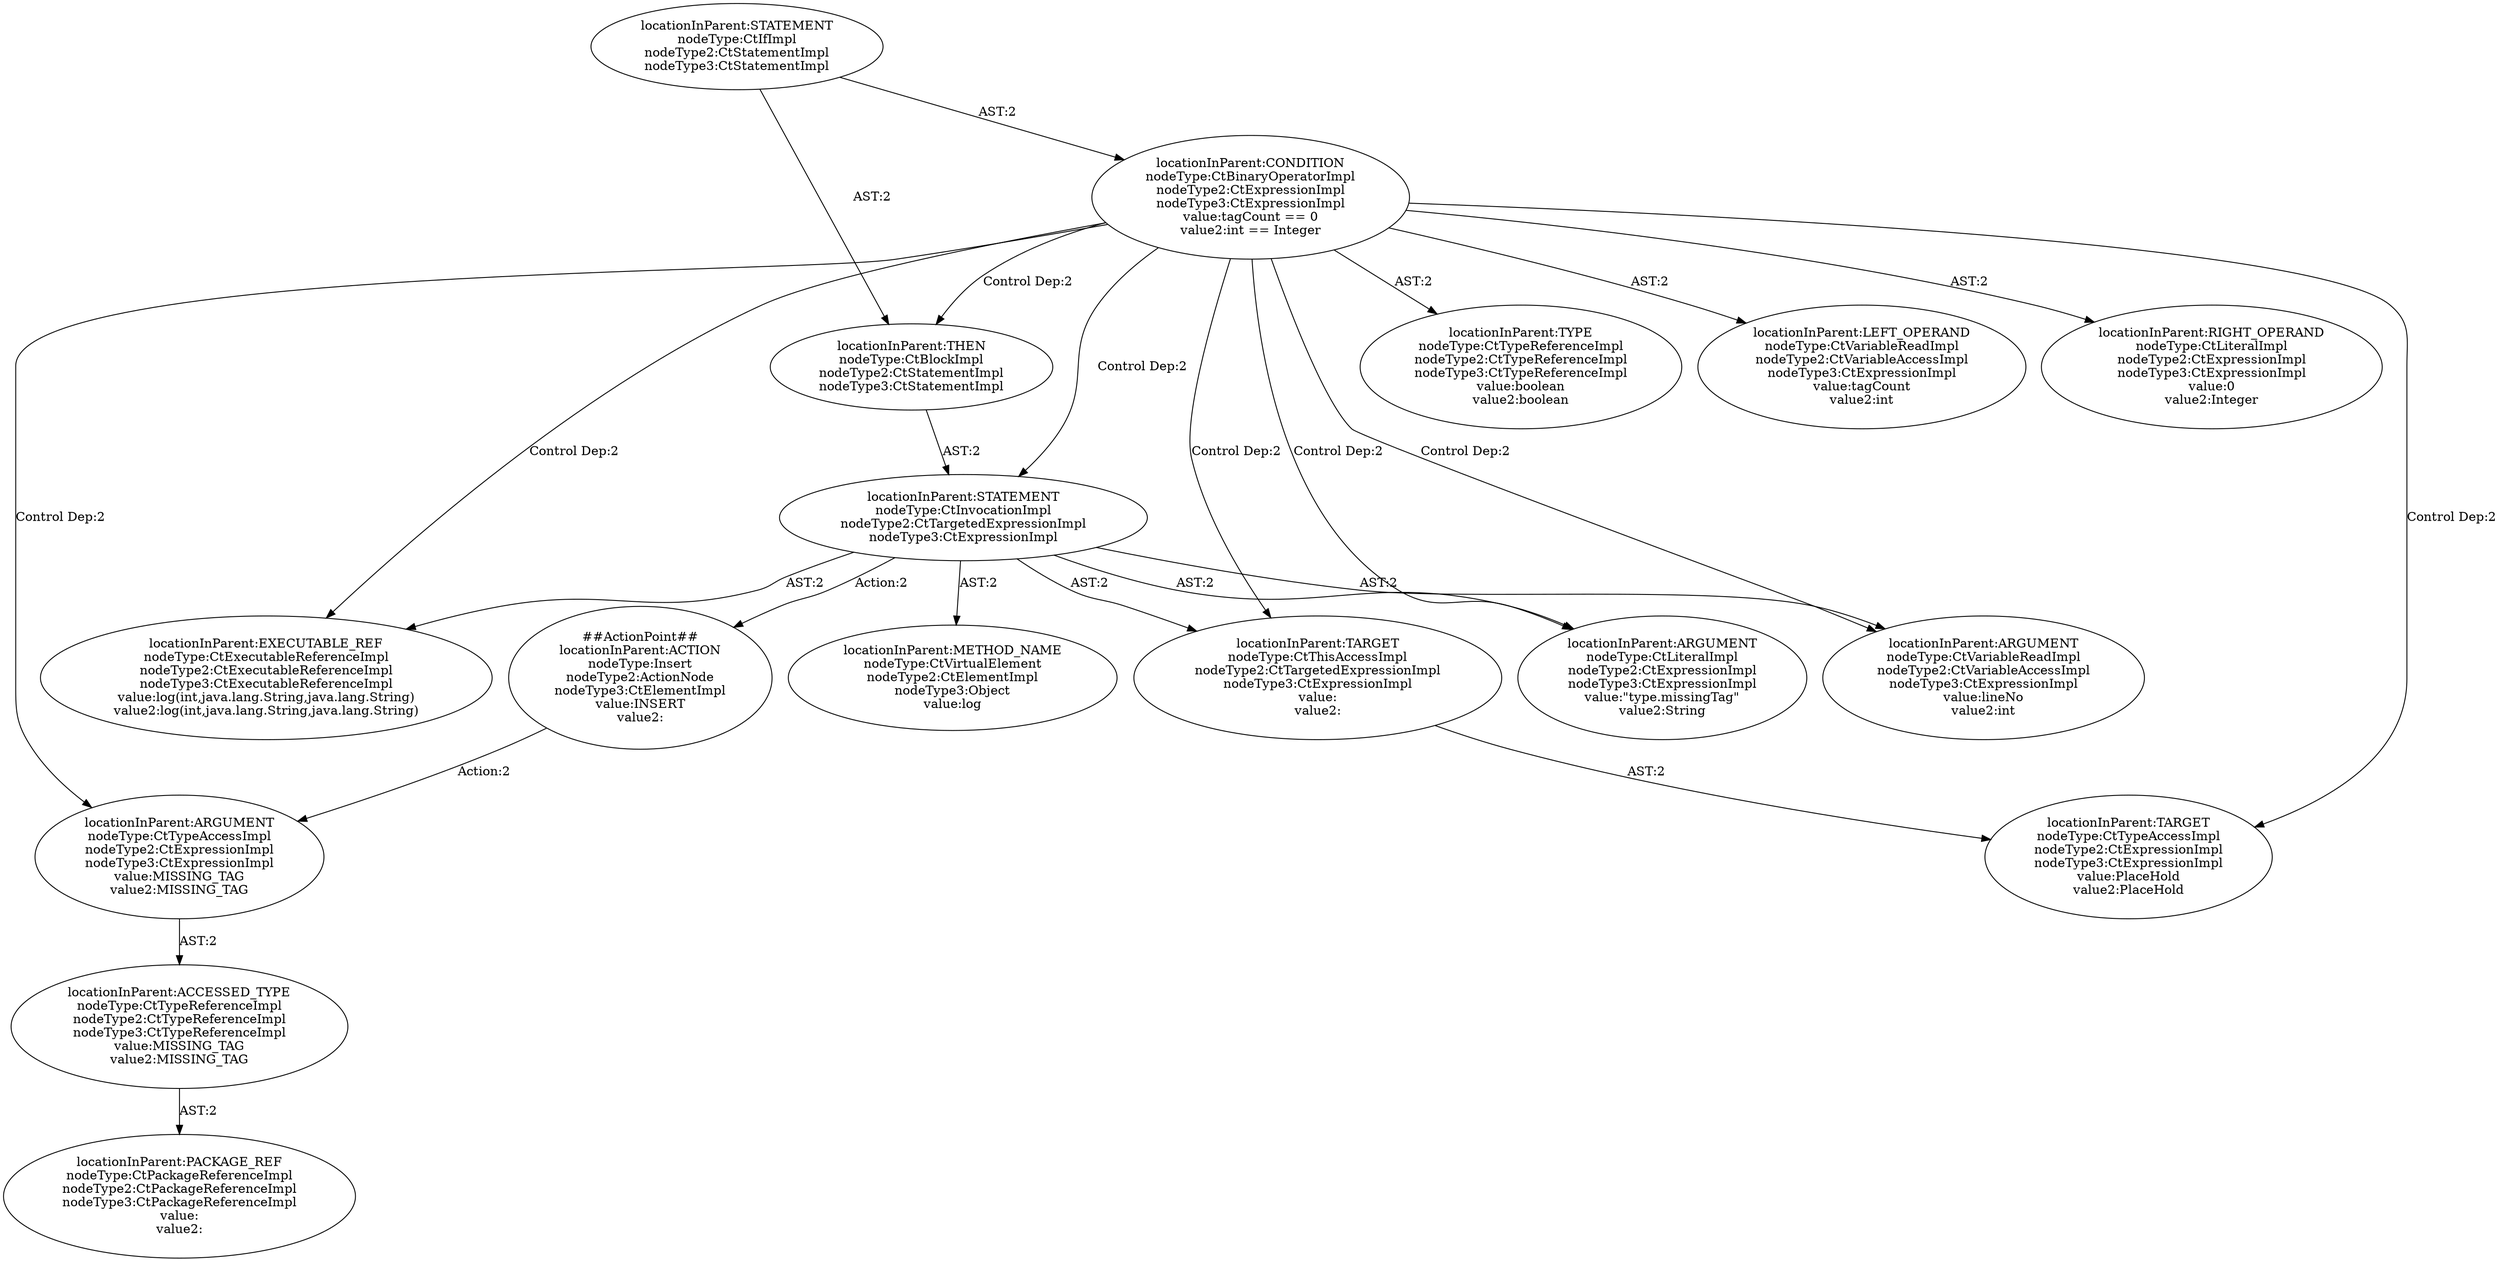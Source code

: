 digraph "Pattern" {
0 [label="##ActionPoint##
locationInParent:ACTION
nodeType:Insert
nodeType2:ActionNode
nodeType3:CtElementImpl
value:INSERT
value2:" shape=ellipse]
1 [label="locationInParent:STATEMENT
nodeType:CtInvocationImpl
nodeType2:CtTargetedExpressionImpl
nodeType3:CtExpressionImpl" shape=ellipse]
2 [label="locationInParent:CONDITION
nodeType:CtBinaryOperatorImpl
nodeType2:CtExpressionImpl
nodeType3:CtExpressionImpl
value:tagCount == 0
value2:int == Integer" shape=ellipse]
3 [label="locationInParent:STATEMENT
nodeType:CtIfImpl
nodeType2:CtStatementImpl
nodeType3:CtStatementImpl" shape=ellipse]
4 [label="locationInParent:TYPE
nodeType:CtTypeReferenceImpl
nodeType2:CtTypeReferenceImpl
nodeType3:CtTypeReferenceImpl
value:boolean
value2:boolean" shape=ellipse]
5 [label="locationInParent:LEFT_OPERAND
nodeType:CtVariableReadImpl
nodeType2:CtVariableAccessImpl
nodeType3:CtExpressionImpl
value:tagCount
value2:int" shape=ellipse]
6 [label="locationInParent:RIGHT_OPERAND
nodeType:CtLiteralImpl
nodeType2:CtExpressionImpl
nodeType3:CtExpressionImpl
value:0
value2:Integer" shape=ellipse]
7 [label="locationInParent:THEN
nodeType:CtBlockImpl
nodeType2:CtStatementImpl
nodeType3:CtStatementImpl" shape=ellipse]
8 [label="locationInParent:EXECUTABLE_REF
nodeType:CtExecutableReferenceImpl
nodeType2:CtExecutableReferenceImpl
nodeType3:CtExecutableReferenceImpl
value:log(int,java.lang.String,java.lang.String)
value2:log(int,java.lang.String,java.lang.String)" shape=ellipse]
9 [label="locationInParent:TARGET
nodeType:CtThisAccessImpl
nodeType2:CtTargetedExpressionImpl
nodeType3:CtExpressionImpl
value:
value2:" shape=ellipse]
10 [label="locationInParent:TARGET
nodeType:CtTypeAccessImpl
nodeType2:CtExpressionImpl
nodeType3:CtExpressionImpl
value:PlaceHold
value2:PlaceHold" shape=ellipse]
11 [label="locationInParent:ARGUMENT
nodeType:CtVariableReadImpl
nodeType2:CtVariableAccessImpl
nodeType3:CtExpressionImpl
value:lineNo
value2:int" shape=ellipse]
12 [label="locationInParent:ARGUMENT
nodeType:CtLiteralImpl
nodeType2:CtExpressionImpl
nodeType3:CtExpressionImpl
value:\"type.missingTag\"
value2:String" shape=ellipse]
13 [label="locationInParent:ARGUMENT
nodeType:CtTypeAccessImpl
nodeType2:CtExpressionImpl
nodeType3:CtExpressionImpl
value:MISSING_TAG
value2:MISSING_TAG" shape=ellipse]
14 [label="locationInParent:ACCESSED_TYPE
nodeType:CtTypeReferenceImpl
nodeType2:CtTypeReferenceImpl
nodeType3:CtTypeReferenceImpl
value:MISSING_TAG
value2:MISSING_TAG" shape=ellipse]
15 [label="locationInParent:PACKAGE_REF
nodeType:CtPackageReferenceImpl
nodeType2:CtPackageReferenceImpl
nodeType3:CtPackageReferenceImpl
value:
value2:" shape=ellipse]
16 [label="locationInParent:METHOD_NAME
nodeType:CtVirtualElement
nodeType2:CtElementImpl
nodeType3:Object
value:log" shape=ellipse]
0 -> 13 [label="Action:2"];
1 -> 0 [label="Action:2"];
1 -> 16 [label="AST:2"];
1 -> 9 [label="AST:2"];
1 -> 8 [label="AST:2"];
1 -> 11 [label="AST:2"];
1 -> 12 [label="AST:2"];
2 -> 1 [label="Control Dep:2"];
2 -> 4 [label="AST:2"];
2 -> 5 [label="AST:2"];
2 -> 6 [label="AST:2"];
2 -> 7 [label="Control Dep:2"];
2 -> 8 [label="Control Dep:2"];
2 -> 9 [label="Control Dep:2"];
2 -> 10 [label="Control Dep:2"];
2 -> 11 [label="Control Dep:2"];
2 -> 12 [label="Control Dep:2"];
2 -> 13 [label="Control Dep:2"];
3 -> 2 [label="AST:2"];
3 -> 7 [label="AST:2"];
7 -> 1 [label="AST:2"];
9 -> 10 [label="AST:2"];
13 -> 14 [label="AST:2"];
14 -> 15 [label="AST:2"];
}